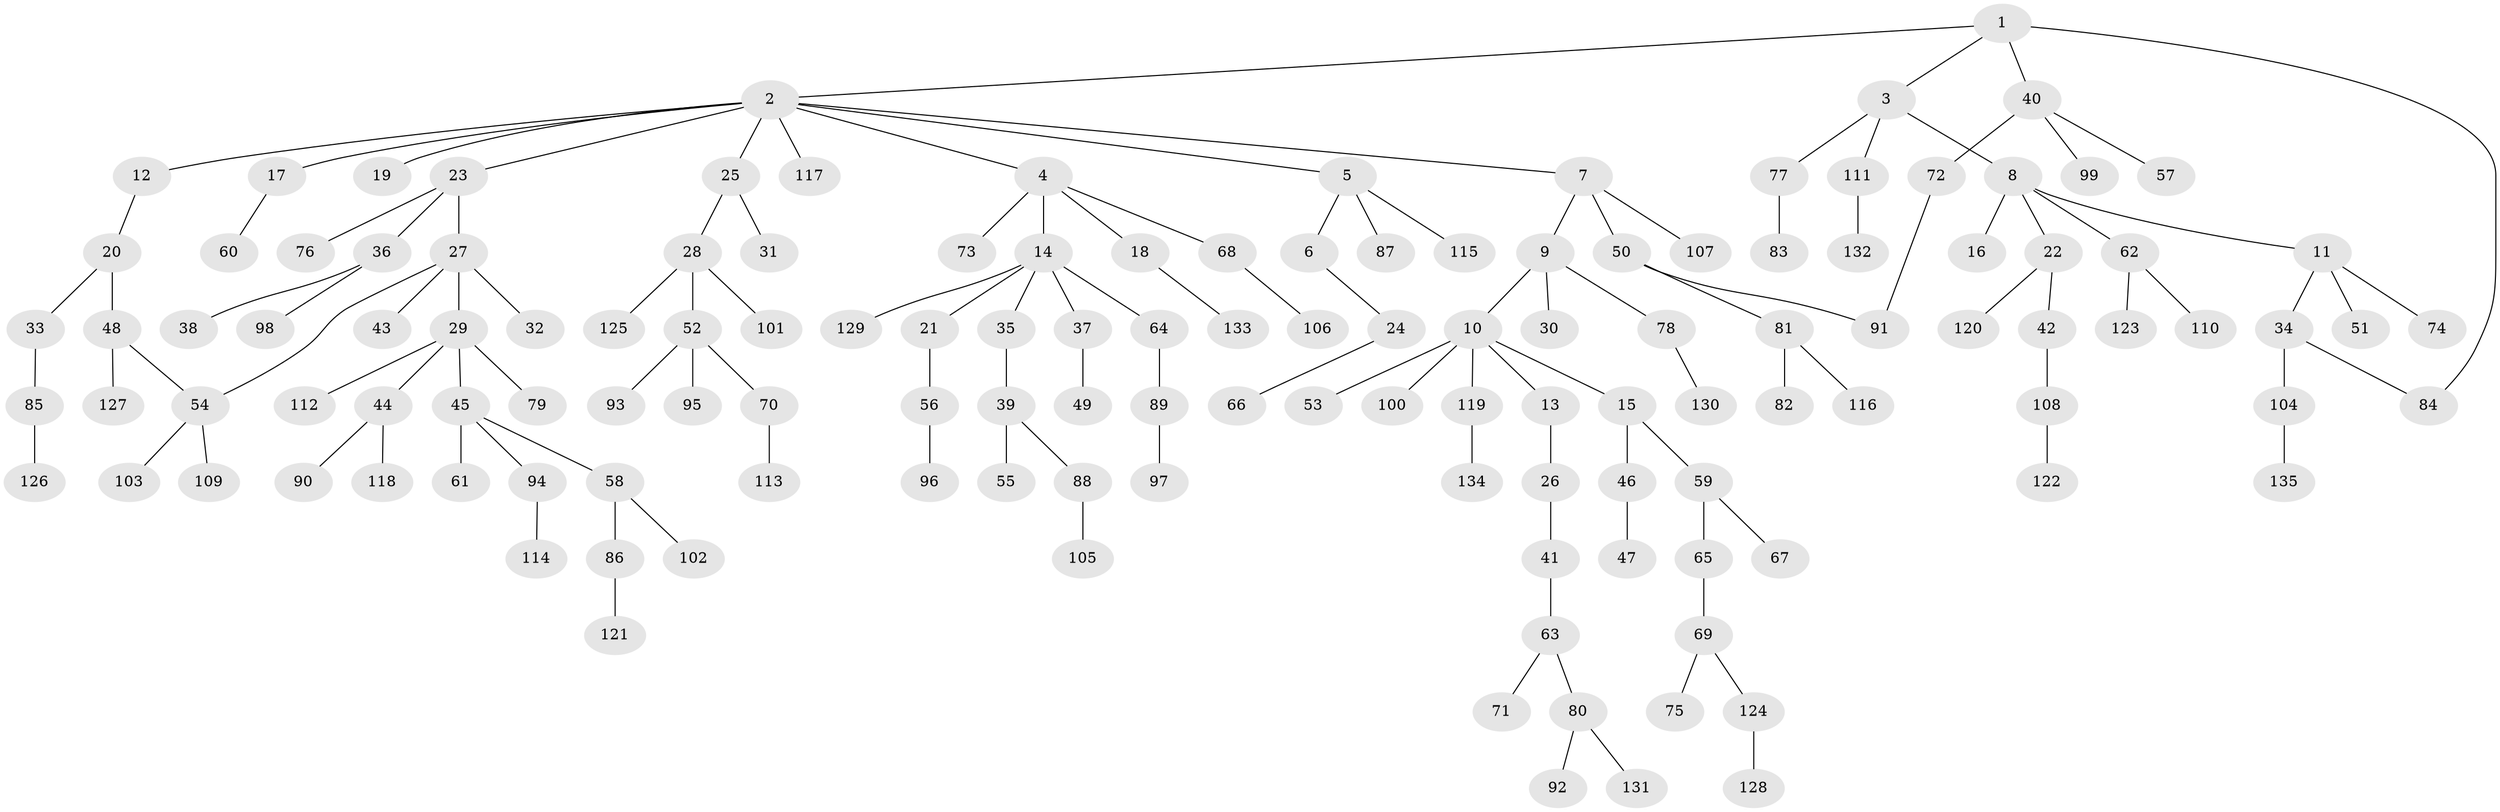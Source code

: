 // Generated by graph-tools (version 1.1) at 2025/42/03/09/25 04:42:41]
// undirected, 135 vertices, 137 edges
graph export_dot {
graph [start="1"]
  node [color=gray90,style=filled];
  1;
  2;
  3;
  4;
  5;
  6;
  7;
  8;
  9;
  10;
  11;
  12;
  13;
  14;
  15;
  16;
  17;
  18;
  19;
  20;
  21;
  22;
  23;
  24;
  25;
  26;
  27;
  28;
  29;
  30;
  31;
  32;
  33;
  34;
  35;
  36;
  37;
  38;
  39;
  40;
  41;
  42;
  43;
  44;
  45;
  46;
  47;
  48;
  49;
  50;
  51;
  52;
  53;
  54;
  55;
  56;
  57;
  58;
  59;
  60;
  61;
  62;
  63;
  64;
  65;
  66;
  67;
  68;
  69;
  70;
  71;
  72;
  73;
  74;
  75;
  76;
  77;
  78;
  79;
  80;
  81;
  82;
  83;
  84;
  85;
  86;
  87;
  88;
  89;
  90;
  91;
  92;
  93;
  94;
  95;
  96;
  97;
  98;
  99;
  100;
  101;
  102;
  103;
  104;
  105;
  106;
  107;
  108;
  109;
  110;
  111;
  112;
  113;
  114;
  115;
  116;
  117;
  118;
  119;
  120;
  121;
  122;
  123;
  124;
  125;
  126;
  127;
  128;
  129;
  130;
  131;
  132;
  133;
  134;
  135;
  1 -- 2;
  1 -- 3;
  1 -- 40;
  1 -- 84;
  2 -- 4;
  2 -- 5;
  2 -- 7;
  2 -- 12;
  2 -- 17;
  2 -- 19;
  2 -- 23;
  2 -- 25;
  2 -- 117;
  3 -- 8;
  3 -- 77;
  3 -- 111;
  4 -- 14;
  4 -- 18;
  4 -- 68;
  4 -- 73;
  5 -- 6;
  5 -- 87;
  5 -- 115;
  6 -- 24;
  7 -- 9;
  7 -- 50;
  7 -- 107;
  8 -- 11;
  8 -- 16;
  8 -- 22;
  8 -- 62;
  9 -- 10;
  9 -- 30;
  9 -- 78;
  10 -- 13;
  10 -- 15;
  10 -- 53;
  10 -- 100;
  10 -- 119;
  11 -- 34;
  11 -- 51;
  11 -- 74;
  12 -- 20;
  13 -- 26;
  14 -- 21;
  14 -- 35;
  14 -- 37;
  14 -- 64;
  14 -- 129;
  15 -- 46;
  15 -- 59;
  17 -- 60;
  18 -- 133;
  20 -- 33;
  20 -- 48;
  21 -- 56;
  22 -- 42;
  22 -- 120;
  23 -- 27;
  23 -- 36;
  23 -- 76;
  24 -- 66;
  25 -- 28;
  25 -- 31;
  26 -- 41;
  27 -- 29;
  27 -- 32;
  27 -- 43;
  27 -- 54;
  28 -- 52;
  28 -- 101;
  28 -- 125;
  29 -- 44;
  29 -- 45;
  29 -- 79;
  29 -- 112;
  33 -- 85;
  34 -- 84;
  34 -- 104;
  35 -- 39;
  36 -- 38;
  36 -- 98;
  37 -- 49;
  39 -- 55;
  39 -- 88;
  40 -- 57;
  40 -- 72;
  40 -- 99;
  41 -- 63;
  42 -- 108;
  44 -- 90;
  44 -- 118;
  45 -- 58;
  45 -- 61;
  45 -- 94;
  46 -- 47;
  48 -- 127;
  48 -- 54;
  50 -- 81;
  50 -- 91;
  52 -- 70;
  52 -- 93;
  52 -- 95;
  54 -- 103;
  54 -- 109;
  56 -- 96;
  58 -- 86;
  58 -- 102;
  59 -- 65;
  59 -- 67;
  62 -- 110;
  62 -- 123;
  63 -- 71;
  63 -- 80;
  64 -- 89;
  65 -- 69;
  68 -- 106;
  69 -- 75;
  69 -- 124;
  70 -- 113;
  72 -- 91;
  77 -- 83;
  78 -- 130;
  80 -- 92;
  80 -- 131;
  81 -- 82;
  81 -- 116;
  85 -- 126;
  86 -- 121;
  88 -- 105;
  89 -- 97;
  94 -- 114;
  104 -- 135;
  108 -- 122;
  111 -- 132;
  119 -- 134;
  124 -- 128;
}
